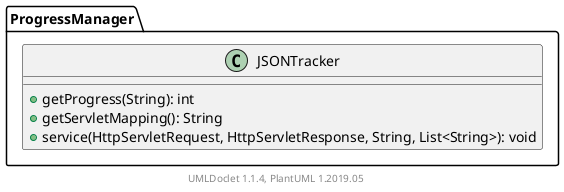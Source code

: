 @startuml

    class ProgressManager.JSONTracker [[ProgressManager.JSONTracker.html]] {
        +getProgress(String): int
        +getServletMapping(): String
        +service(HttpServletRequest, HttpServletResponse, String, List<String>): void
    }


    center footer UMLDoclet 1.1.4, PlantUML 1.2019.05
@enduml
